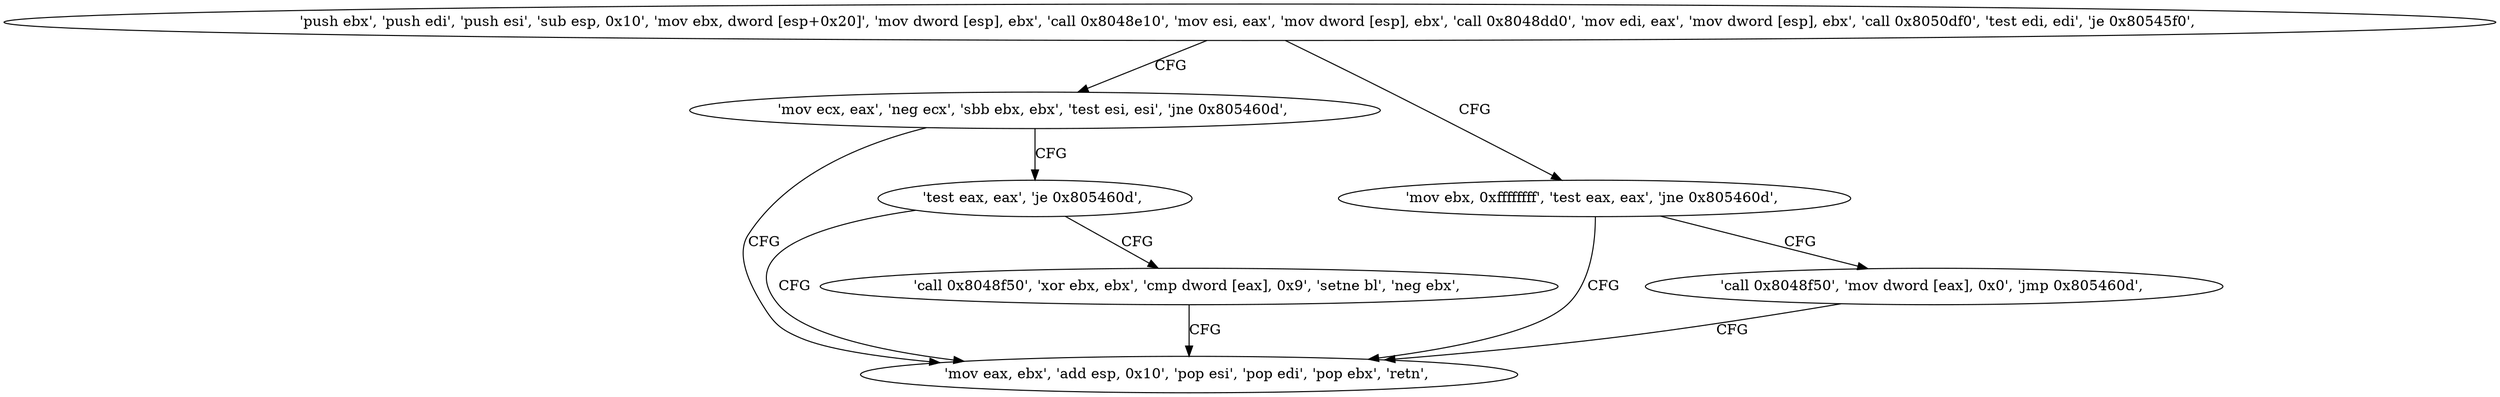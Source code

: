 digraph "func" {
"134563248" [label = "'push ebx', 'push edi', 'push esi', 'sub esp, 0x10', 'mov ebx, dword [esp+0x20]', 'mov dword [esp], ebx', 'call 0x8048e10', 'mov esi, eax', 'mov dword [esp], ebx', 'call 0x8048dd0', 'mov edi, eax', 'mov dword [esp], ebx', 'call 0x8050df0', 'test edi, edi', 'je 0x80545f0', " ]
"134563312" [label = "'mov ecx, eax', 'neg ecx', 'sbb ebx, ebx', 'test esi, esi', 'jne 0x805460d', " ]
"134563290" [label = "'mov ebx, 0xffffffff', 'test eax, eax', 'jne 0x805460d', " ]
"134563341" [label = "'mov eax, ebx', 'add esp, 0x10', 'pop esi', 'pop edi', 'pop ebx', 'retn', " ]
"134563322" [label = "'test eax, eax', 'je 0x805460d', " ]
"134563299" [label = "'call 0x8048f50', 'mov dword [eax], 0x0', 'jmp 0x805460d', " ]
"134563326" [label = "'call 0x8048f50', 'xor ebx, ebx', 'cmp dword [eax], 0x9', 'setne bl', 'neg ebx', " ]
"134563248" -> "134563312" [ label = "CFG" ]
"134563248" -> "134563290" [ label = "CFG" ]
"134563312" -> "134563341" [ label = "CFG" ]
"134563312" -> "134563322" [ label = "CFG" ]
"134563290" -> "134563341" [ label = "CFG" ]
"134563290" -> "134563299" [ label = "CFG" ]
"134563322" -> "134563341" [ label = "CFG" ]
"134563322" -> "134563326" [ label = "CFG" ]
"134563299" -> "134563341" [ label = "CFG" ]
"134563326" -> "134563341" [ label = "CFG" ]
}
